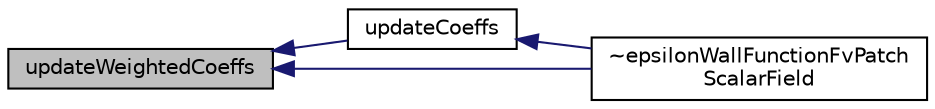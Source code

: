 digraph "updateWeightedCoeffs"
{
  bgcolor="transparent";
  edge [fontname="Helvetica",fontsize="10",labelfontname="Helvetica",labelfontsize="10"];
  node [fontname="Helvetica",fontsize="10",shape=record];
  rankdir="LR";
  Node2812 [label="updateWeightedCoeffs",height=0.2,width=0.4,color="black", fillcolor="grey75", style="filled", fontcolor="black"];
  Node2812 -> Node2813 [dir="back",color="midnightblue",fontsize="10",style="solid",fontname="Helvetica"];
  Node2813 [label="updateCoeffs",height=0.2,width=0.4,color="black",URL="$a32129.html#a7e24eafac629d3733181cd942d4c902f",tooltip="Update the coefficients associated with the patch field. "];
  Node2813 -> Node2814 [dir="back",color="midnightblue",fontsize="10",style="solid",fontname="Helvetica"];
  Node2814 [label="~epsilonWallFunctionFvPatch\lScalarField",height=0.2,width=0.4,color="black",URL="$a32129.html#a98881bea9b62755b180a80471c61424e",tooltip="Destructor. "];
  Node2812 -> Node2814 [dir="back",color="midnightblue",fontsize="10",style="solid",fontname="Helvetica"];
}
